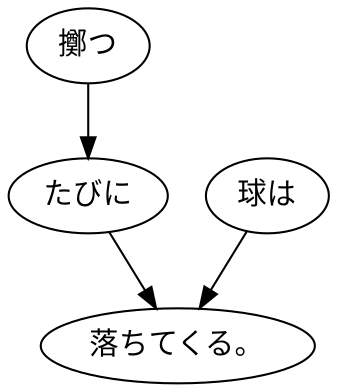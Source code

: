digraph graph980 {
	node0 [label="擲つ"];
	node1 [label="たびに"];
	node2 [label="球は"];
	node3 [label="落ちてくる。"];
	node0 -> node1;
	node1 -> node3;
	node2 -> node3;
}

